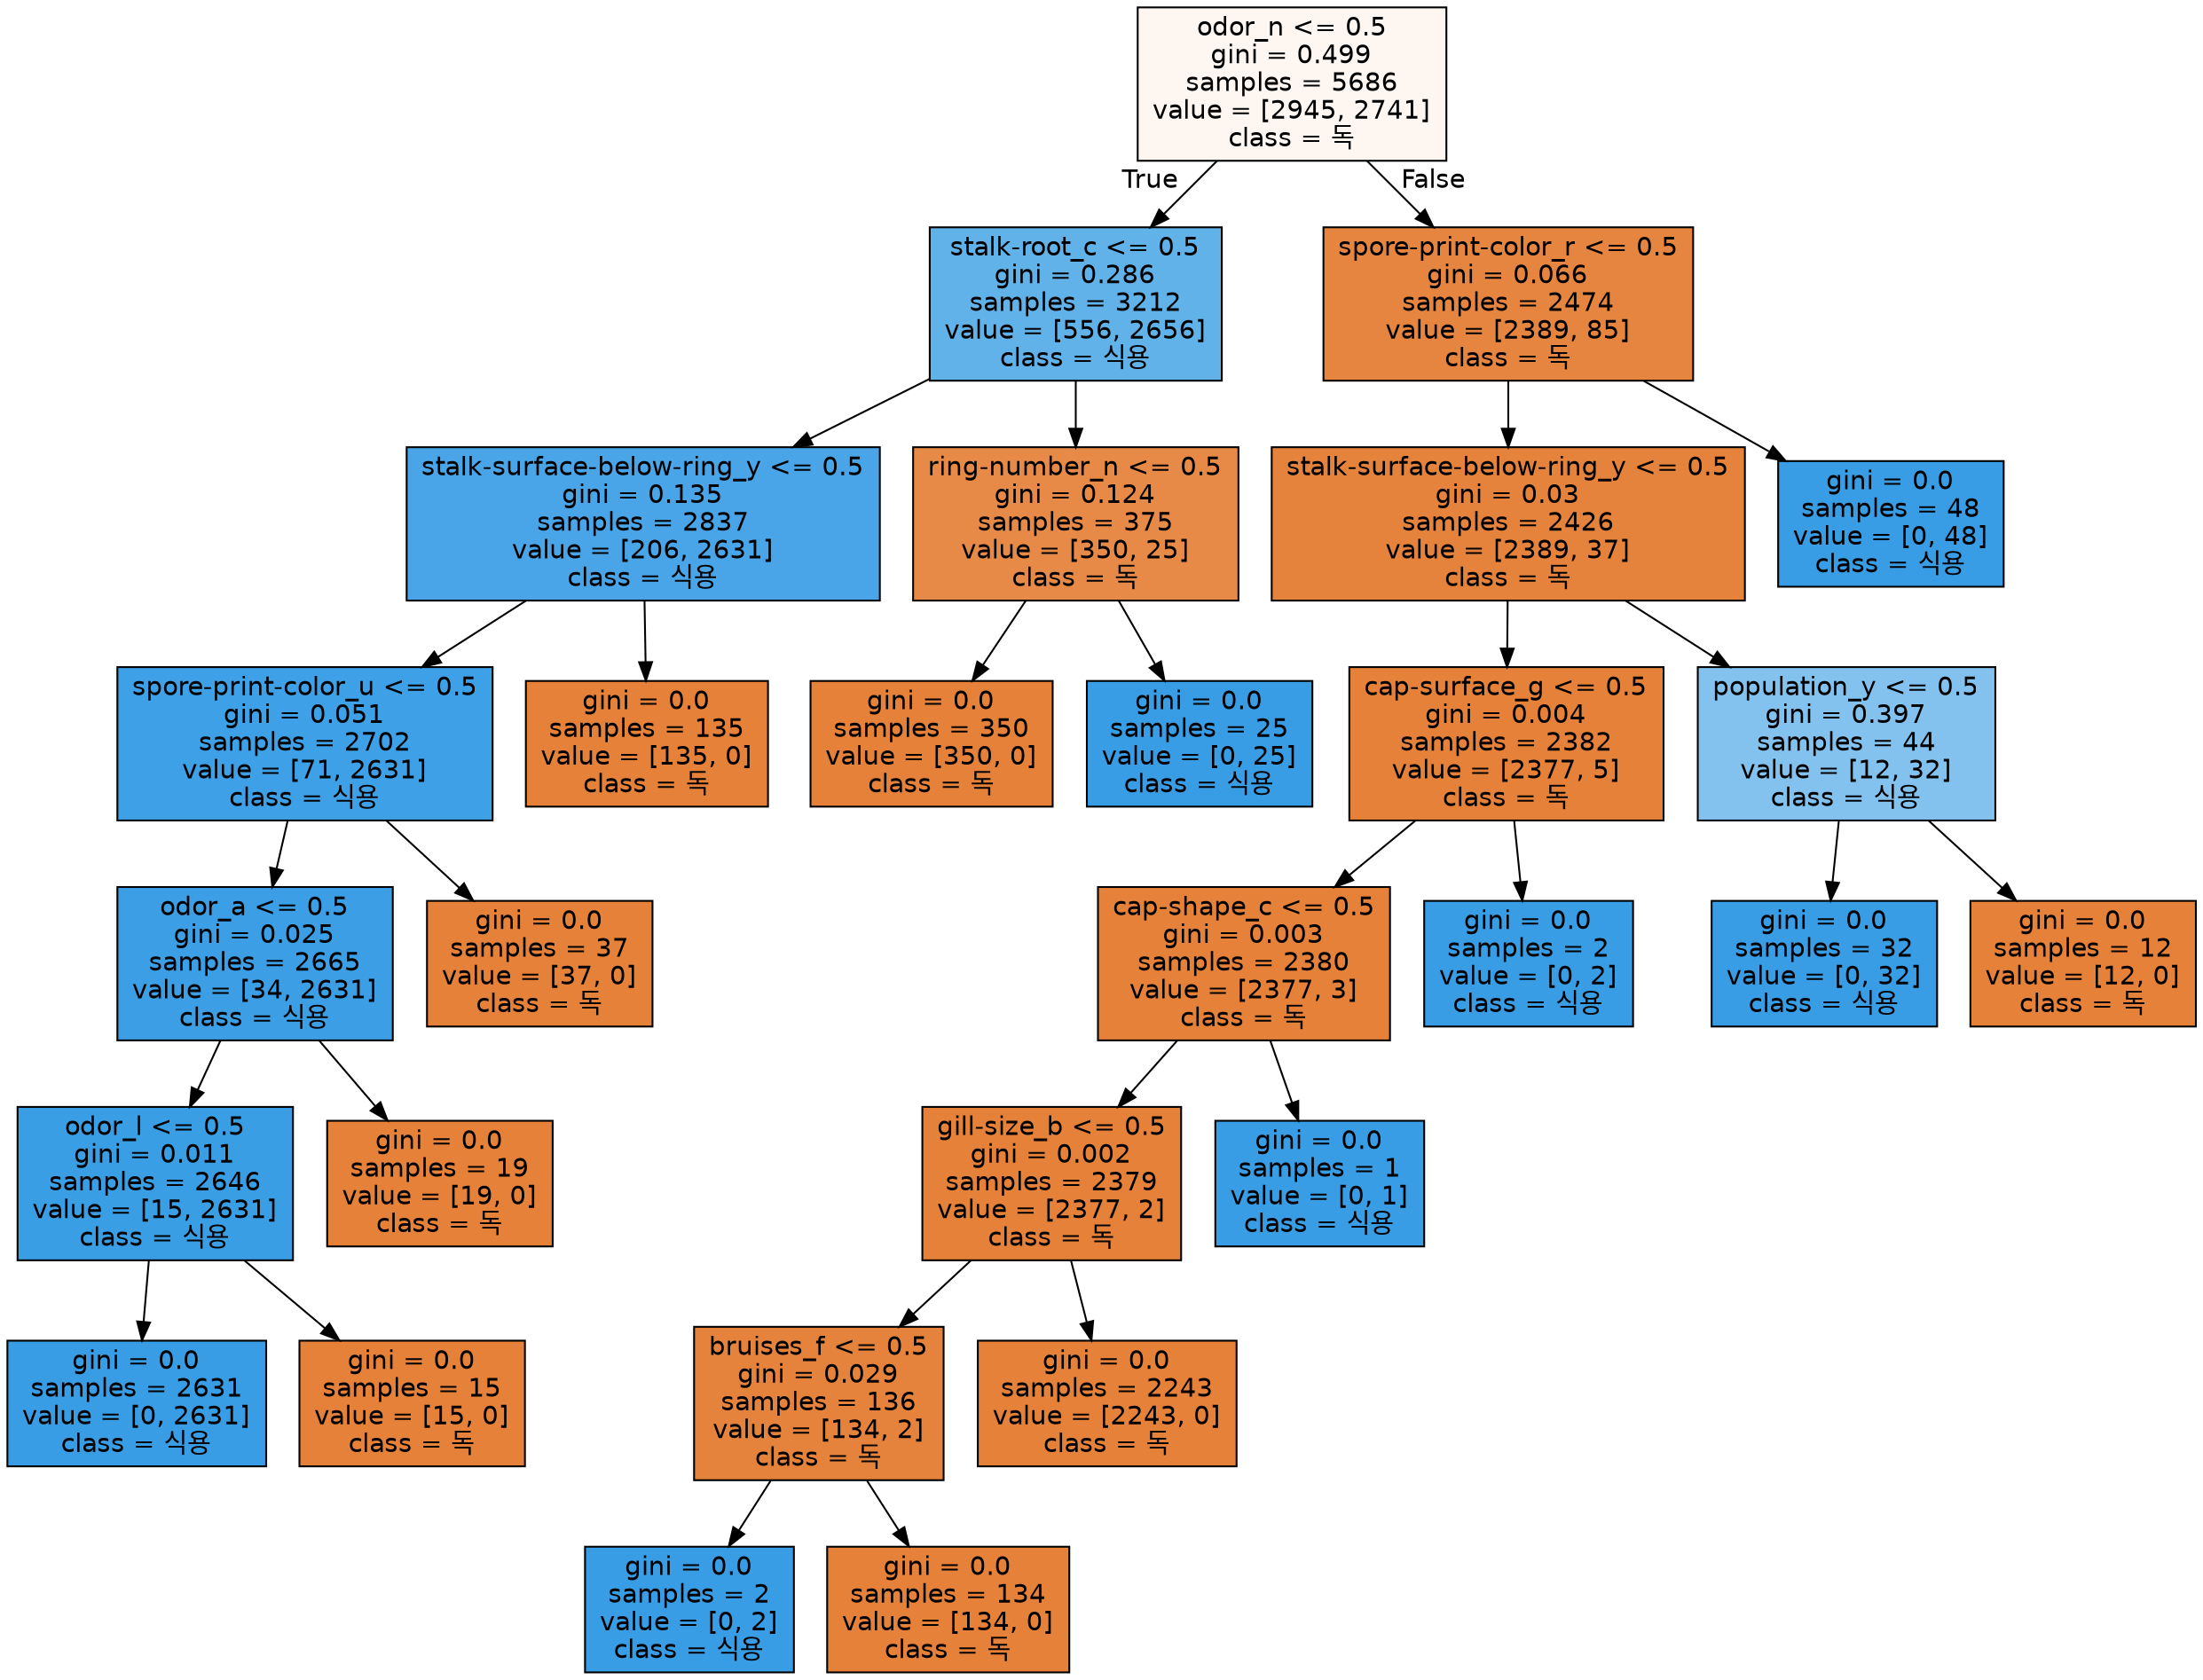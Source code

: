 digraph Tree {
node [shape=box, style="filled", color="black", fontname="helvetica"] ;
edge [fontname="helvetica"] ;
0 [label="odor_n <= 0.5\ngini = 0.499\nsamples = 5686\nvalue = [2945, 2741]\nclass = 독", fillcolor="#fdf6f1"] ;
1 [label="stalk-root_c <= 0.5\ngini = 0.286\nsamples = 3212\nvalue = [556, 2656]\nclass = 식용", fillcolor="#62b2ea"] ;
0 -> 1 [labeldistance=2.5, labelangle=45, headlabel="True"] ;
2 [label="stalk-surface-below-ring_y <= 0.5\ngini = 0.135\nsamples = 2837\nvalue = [206, 2631]\nclass = 식용", fillcolor="#49a5e7"] ;
1 -> 2 ;
3 [label="spore-print-color_u <= 0.5\ngini = 0.051\nsamples = 2702\nvalue = [71, 2631]\nclass = 식용", fillcolor="#3ea0e6"] ;
2 -> 3 ;
4 [label="odor_a <= 0.5\ngini = 0.025\nsamples = 2665\nvalue = [34, 2631]\nclass = 식용", fillcolor="#3c9ee5"] ;
3 -> 4 ;
5 [label="odor_l <= 0.5\ngini = 0.011\nsamples = 2646\nvalue = [15, 2631]\nclass = 식용", fillcolor="#3a9ee5"] ;
4 -> 5 ;
6 [label="gini = 0.0\nsamples = 2631\nvalue = [0, 2631]\nclass = 식용", fillcolor="#399de5"] ;
5 -> 6 ;
7 [label="gini = 0.0\nsamples = 15\nvalue = [15, 0]\nclass = 독", fillcolor="#e58139"] ;
5 -> 7 ;
8 [label="gini = 0.0\nsamples = 19\nvalue = [19, 0]\nclass = 독", fillcolor="#e58139"] ;
4 -> 8 ;
9 [label="gini = 0.0\nsamples = 37\nvalue = [37, 0]\nclass = 독", fillcolor="#e58139"] ;
3 -> 9 ;
10 [label="gini = 0.0\nsamples = 135\nvalue = [135, 0]\nclass = 독", fillcolor="#e58139"] ;
2 -> 10 ;
11 [label="ring-number_n <= 0.5\ngini = 0.124\nsamples = 375\nvalue = [350, 25]\nclass = 독", fillcolor="#e78a47"] ;
1 -> 11 ;
12 [label="gini = 0.0\nsamples = 350\nvalue = [350, 0]\nclass = 독", fillcolor="#e58139"] ;
11 -> 12 ;
13 [label="gini = 0.0\nsamples = 25\nvalue = [0, 25]\nclass = 식용", fillcolor="#399de5"] ;
11 -> 13 ;
14 [label="spore-print-color_r <= 0.5\ngini = 0.066\nsamples = 2474\nvalue = [2389, 85]\nclass = 독", fillcolor="#e68540"] ;
0 -> 14 [labeldistance=2.5, labelangle=-45, headlabel="False"] ;
15 [label="stalk-surface-below-ring_y <= 0.5\ngini = 0.03\nsamples = 2426\nvalue = [2389, 37]\nclass = 독", fillcolor="#e5833c"] ;
14 -> 15 ;
16 [label="cap-surface_g <= 0.5\ngini = 0.004\nsamples = 2382\nvalue = [2377, 5]\nclass = 독", fillcolor="#e58139"] ;
15 -> 16 ;
17 [label="cap-shape_c <= 0.5\ngini = 0.003\nsamples = 2380\nvalue = [2377, 3]\nclass = 독", fillcolor="#e58139"] ;
16 -> 17 ;
18 [label="gill-size_b <= 0.5\ngini = 0.002\nsamples = 2379\nvalue = [2377, 2]\nclass = 독", fillcolor="#e58139"] ;
17 -> 18 ;
19 [label="bruises_f <= 0.5\ngini = 0.029\nsamples = 136\nvalue = [134, 2]\nclass = 독", fillcolor="#e5833c"] ;
18 -> 19 ;
20 [label="gini = 0.0\nsamples = 2\nvalue = [0, 2]\nclass = 식용", fillcolor="#399de5"] ;
19 -> 20 ;
21 [label="gini = 0.0\nsamples = 134\nvalue = [134, 0]\nclass = 독", fillcolor="#e58139"] ;
19 -> 21 ;
22 [label="gini = 0.0\nsamples = 2243\nvalue = [2243, 0]\nclass = 독", fillcolor="#e58139"] ;
18 -> 22 ;
23 [label="gini = 0.0\nsamples = 1\nvalue = [0, 1]\nclass = 식용", fillcolor="#399de5"] ;
17 -> 23 ;
24 [label="gini = 0.0\nsamples = 2\nvalue = [0, 2]\nclass = 식용", fillcolor="#399de5"] ;
16 -> 24 ;
25 [label="population_y <= 0.5\ngini = 0.397\nsamples = 44\nvalue = [12, 32]\nclass = 식용", fillcolor="#83c2ef"] ;
15 -> 25 ;
26 [label="gini = 0.0\nsamples = 32\nvalue = [0, 32]\nclass = 식용", fillcolor="#399de5"] ;
25 -> 26 ;
27 [label="gini = 0.0\nsamples = 12\nvalue = [12, 0]\nclass = 독", fillcolor="#e58139"] ;
25 -> 27 ;
28 [label="gini = 0.0\nsamples = 48\nvalue = [0, 48]\nclass = 식용", fillcolor="#399de5"] ;
14 -> 28 ;
}